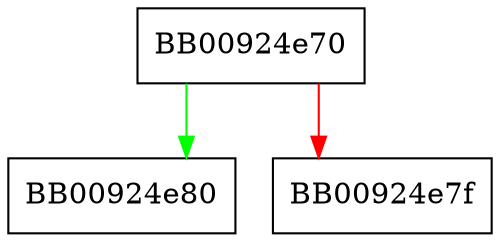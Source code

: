 digraph setitimer {
  node [shape="box"];
  graph [splines=ortho];
  BB00924e70 -> BB00924e80 [color="green"];
  BB00924e70 -> BB00924e7f [color="red"];
}